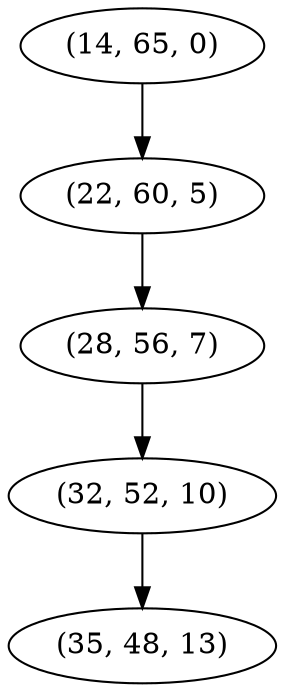 digraph tree {
    "(14, 65, 0)";
    "(22, 60, 5)";
    "(28, 56, 7)";
    "(32, 52, 10)";
    "(35, 48, 13)";
    "(14, 65, 0)" -> "(22, 60, 5)";
    "(22, 60, 5)" -> "(28, 56, 7)";
    "(28, 56, 7)" -> "(32, 52, 10)";
    "(32, 52, 10)" -> "(35, 48, 13)";
}

